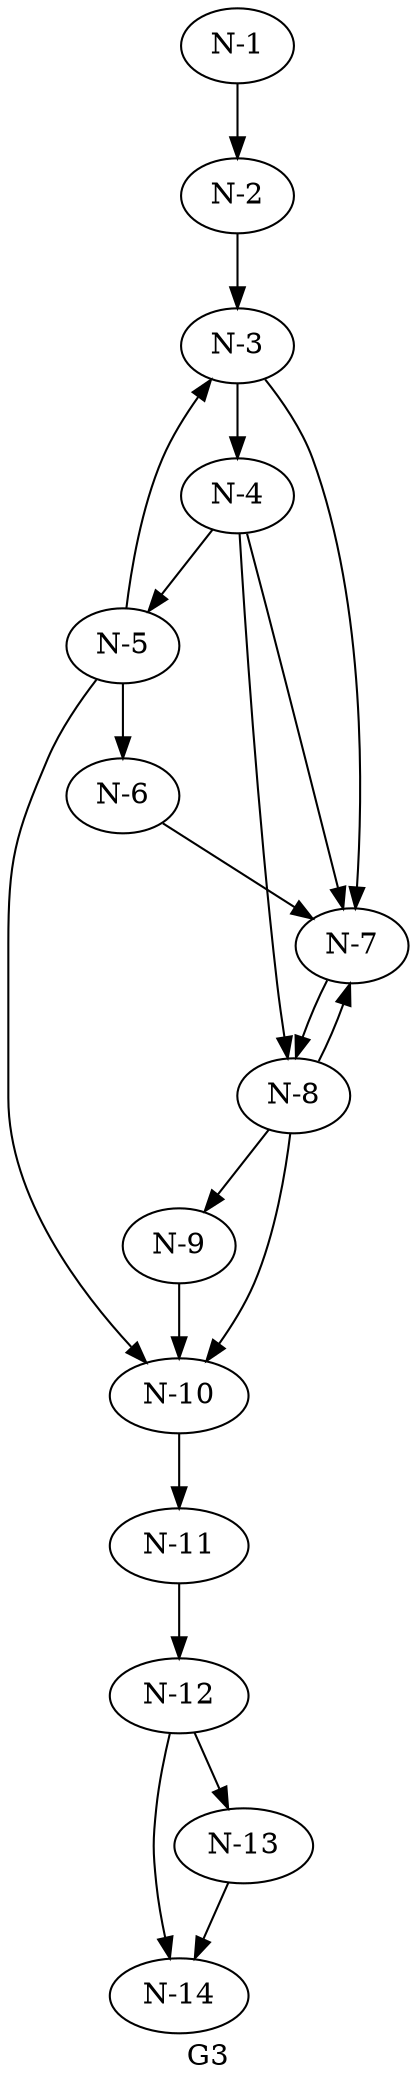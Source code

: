 digraph "G3"{
	label="G3";


	// Define the nodes
	N1 [color=black,label="N-1"];
	N2 [color=black,label="N-2"];
	N3 [color=black,label="N-3"];
	N4 [color=black,label="N-4"];
	N5 [color=black,label="N-5"];
	N6 [color=black,label="N-6"];
	N7 [color=black,label="N-7"];
	N8 [color=black,label="N-8"];
	N9 [color=black,label="N-9"];
	N10 [color=black,label="N-10"];
	N11 [color=black,label="N-11"];
	N12 [color=black,label="N-12"];
	N13 [color=black,label="N-13"];
	N14 [color=black,label="N-14"];


	// Define the edges
	N1 -> N2[color=black,label=""];
	N2 -> N3[color=black,label=""];
	N3 -> N4[color=black,label=""];
	N3 -> N7[color=black,label=""];
	N4 -> N5[color=black,label=""];
	N4 -> N7[color=black,label=""];
	N4 -> N8[color=black,label=""];
	N5 -> N3[color=black,label=""];
	N5 -> N6[color=black,label=""];
	N5 -> N10[color=black,label=""];
	N6 -> N7[color=black,label=""];
	N7 -> N8[color=black,label=""];
	N8 -> N7[color=black,label=""];
	N8 -> N9[color=black,label=""];
	N8 -> N10[color=black,label=""];
	N9 -> N10[color=black,label=""];
	N10 -> N11[color=black,label=""];
	N11 -> N12[color=black,label=""];
	N12 -> N13[color=black,label=""];
	N12 -> N14[color=black,label=""];
	N13 -> N14[color=black,label=""];
}
